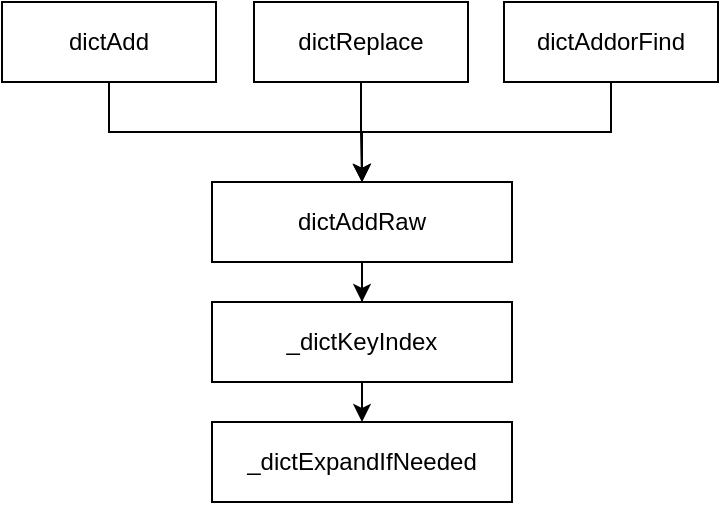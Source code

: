 <mxfile version="12.2.4" pages="1"><diagram id="efqypMY-REVZiHB4E_0t" name="Page-1"><mxGraphModel dx="1271" dy="1477" grid="1" gridSize="10" guides="1" tooltips="1" connect="1" arrows="1" fold="1" page="1" pageScale="1" pageWidth="827" pageHeight="1169" math="0" shadow="0"><root><mxCell id="0"/><mxCell id="1" parent="0"/><mxCell id="2" value="_dictExpandIfNeeded" style="rounded=0;whiteSpace=wrap;html=1;" parent="1" vertex="1"><mxGeometry x="70" y="200" width="150" height="40" as="geometry"/></mxCell><mxCell id="14" style="edgeStyle=orthogonalEdgeStyle;rounded=0;orthogonalLoop=1;jettySize=auto;html=1;exitX=0.5;exitY=1;exitDx=0;exitDy=0;entryX=0.5;entryY=0;entryDx=0;entryDy=0;" parent="1" source="3" target="2" edge="1"><mxGeometry relative="1" as="geometry"/></mxCell><mxCell id="3" value="_dictKeyIndex" style="rounded=0;whiteSpace=wrap;html=1;" parent="1" vertex="1"><mxGeometry x="70" y="140" width="150" height="40" as="geometry"/></mxCell><mxCell id="10" style="edgeStyle=orthogonalEdgeStyle;rounded=0;orthogonalLoop=1;jettySize=auto;html=1;exitX=0.5;exitY=1;exitDx=0;exitDy=0;entryX=0.5;entryY=0;entryDx=0;entryDy=0;" parent="1" source="4" target="9" edge="1"><mxGeometry relative="1" as="geometry"/></mxCell><mxCell id="4" value="dictAdd" style="rounded=0;whiteSpace=wrap;html=1;" parent="1" vertex="1"><mxGeometry x="-35" y="-10" width="107" height="40" as="geometry"/></mxCell><mxCell id="11" style="edgeStyle=orthogonalEdgeStyle;rounded=0;orthogonalLoop=1;jettySize=auto;html=1;exitX=0.5;exitY=1;exitDx=0;exitDy=0;entryX=0.5;entryY=0;entryDx=0;entryDy=0;" parent="1" source="5" target="9" edge="1"><mxGeometry relative="1" as="geometry"/></mxCell><mxCell id="5" value="dictReplace" style="rounded=0;whiteSpace=wrap;html=1;" parent="1" vertex="1"><mxGeometry x="91" y="-10" width="107" height="40" as="geometry"/></mxCell><mxCell id="12" style="edgeStyle=orthogonalEdgeStyle;rounded=0;orthogonalLoop=1;jettySize=auto;html=1;exitX=0.5;exitY=1;exitDx=0;exitDy=0;entryX=0.5;entryY=0;entryDx=0;entryDy=0;" parent="1" source="6" target="9" edge="1"><mxGeometry relative="1" as="geometry"/></mxCell><mxCell id="6" value="dictAddorFind" style="rounded=0;whiteSpace=wrap;html=1;" parent="1" vertex="1"><mxGeometry x="216" y="-10" width="107" height="40" as="geometry"/></mxCell><mxCell id="13" style="edgeStyle=orthogonalEdgeStyle;rounded=0;orthogonalLoop=1;jettySize=auto;html=1;exitX=0.5;exitY=1;exitDx=0;exitDy=0;" parent="1" source="9" target="3" edge="1"><mxGeometry relative="1" as="geometry"/></mxCell><mxCell id="9" value="dictAddRaw" style="rounded=0;whiteSpace=wrap;html=1;" parent="1" vertex="1"><mxGeometry x="70" y="80" width="150" height="40" as="geometry"/></mxCell></root></mxGraphModel></diagram></mxfile>